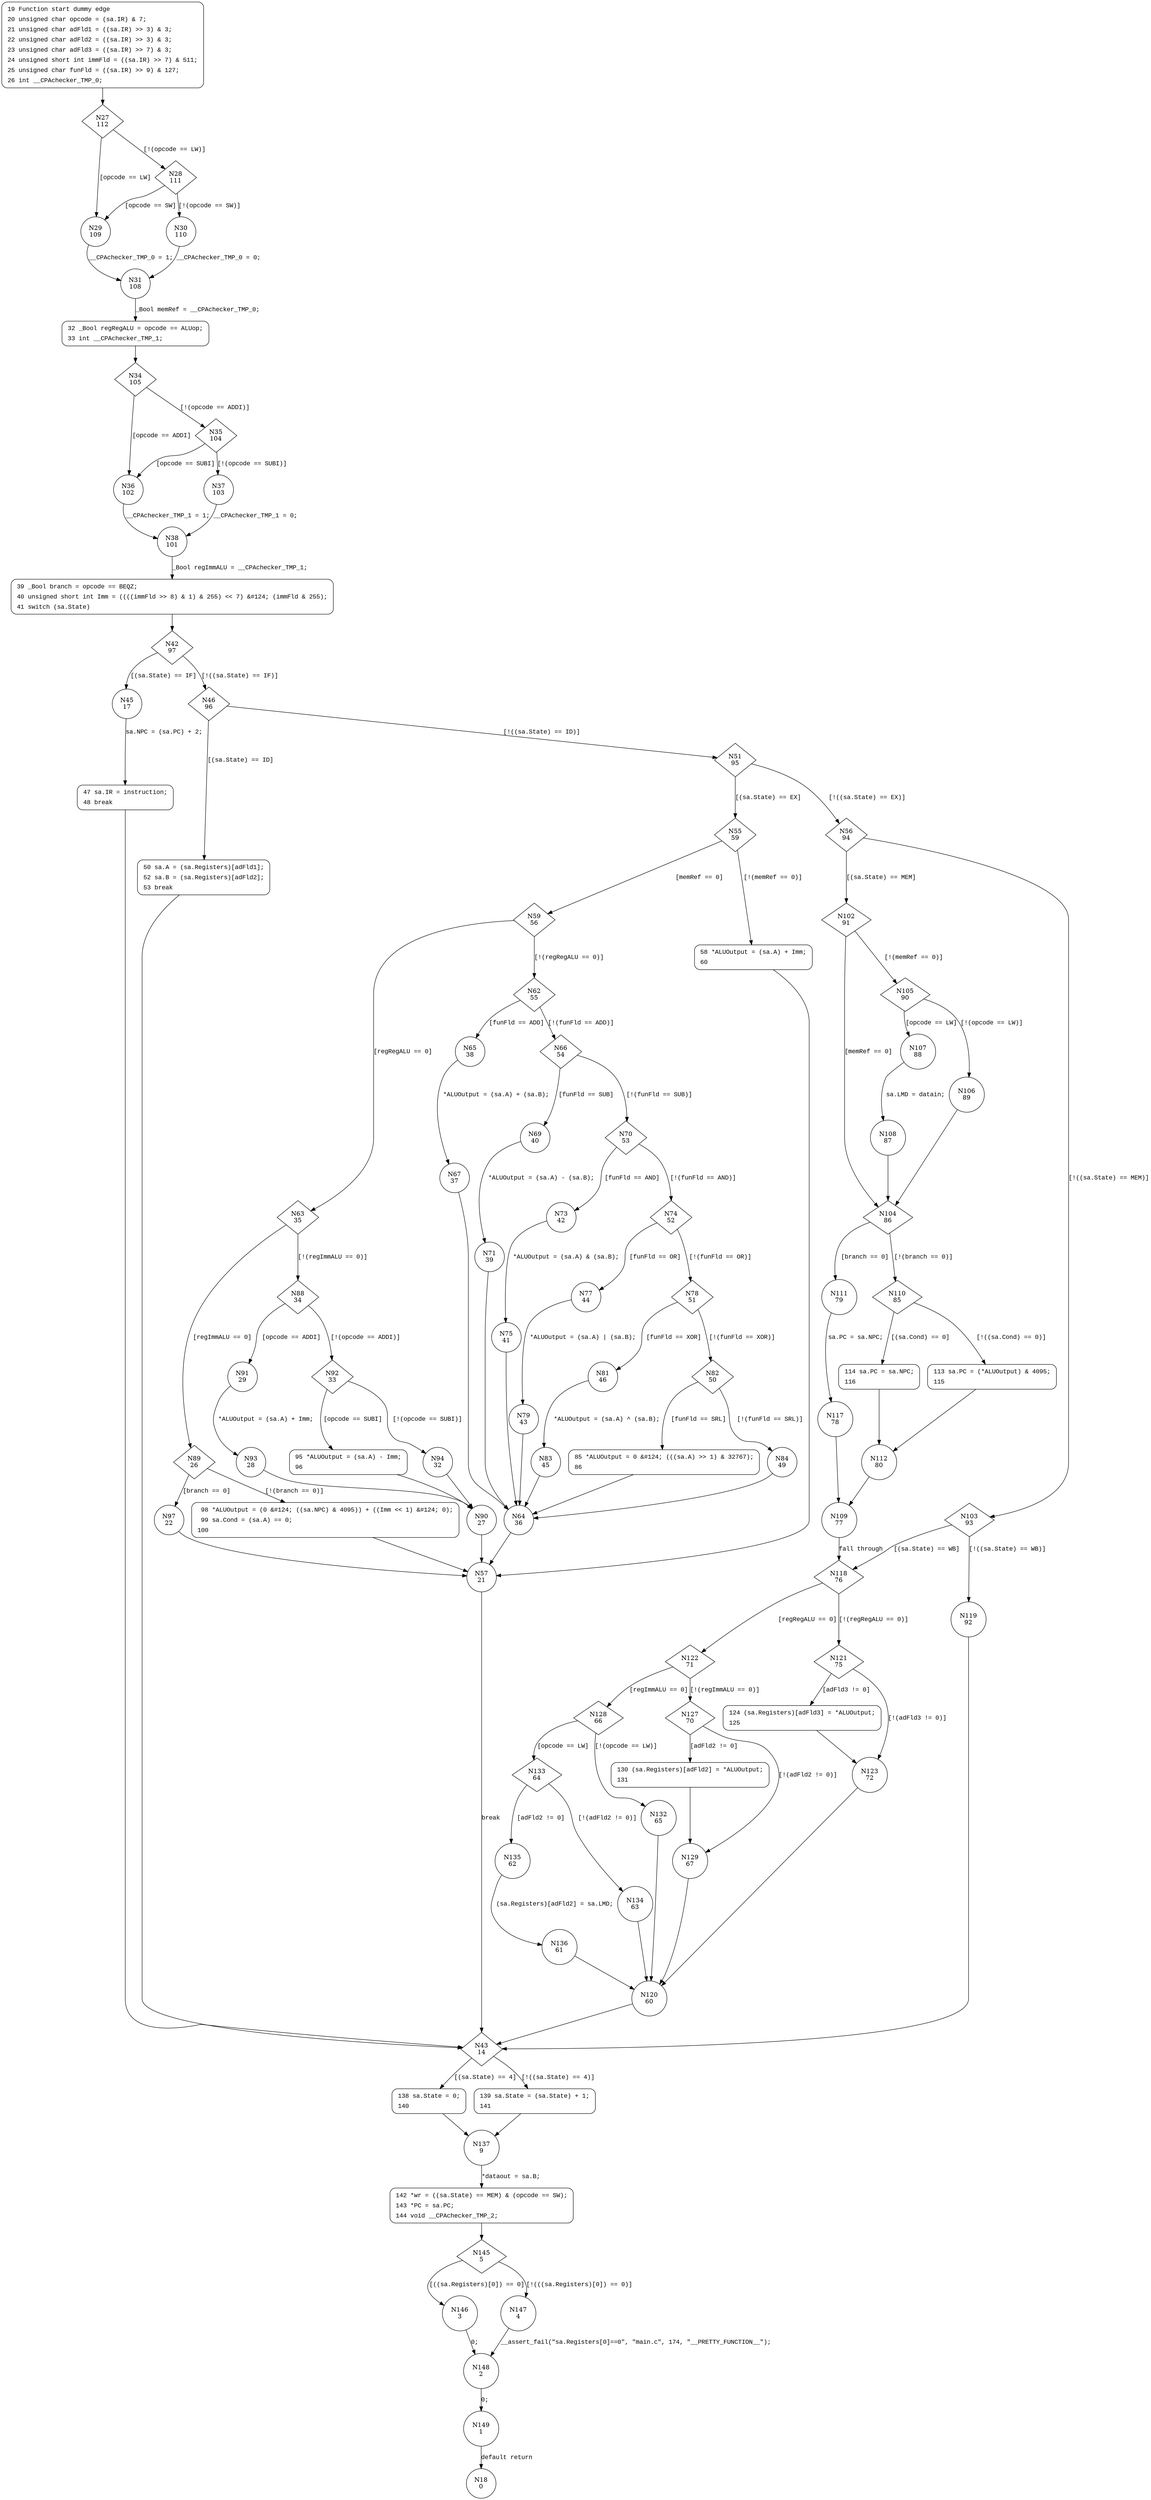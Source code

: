 digraph alu16 {
27 [shape="diamond" label="N27\n112"]
29 [shape="circle" label="N29\n109"]
28 [shape="diamond" label="N28\n111"]
30 [shape="circle" label="N30\n110"]
31 [shape="circle" label="N31\n108"]
32 [shape="circle" label="N32\n107"]
34 [shape="diamond" label="N34\n105"]
36 [shape="circle" label="N36\n102"]
35 [shape="diamond" label="N35\n104"]
37 [shape="circle" label="N37\n103"]
38 [shape="circle" label="N38\n101"]
39 [shape="circle" label="N39\n100"]
42 [shape="diamond" label="N42\n97"]
45 [shape="circle" label="N45\n17"]
46 [shape="diamond" label="N46\n96"]
50 [shape="circle" label="N50\n20"]
51 [shape="diamond" label="N51\n95"]
55 [shape="diamond" label="N55\n59"]
56 [shape="diamond" label="N56\n94"]
102 [shape="diamond" label="N102\n91"]
103 [shape="diamond" label="N103\n93"]
118 [shape="diamond" label="N118\n76"]
119 [shape="circle" label="N119\n92"]
43 [shape="diamond" label="N43\n14"]
138 [shape="circle" label="N138\n11"]
139 [shape="circle" label="N139\n13"]
137 [shape="circle" label="N137\n9"]
142 [shape="circle" label="N142\n8"]
145 [shape="diamond" label="N145\n5"]
146 [shape="circle" label="N146\n3"]
147 [shape="circle" label="N147\n4"]
148 [shape="circle" label="N148\n2"]
149 [shape="circle" label="N149\n1"]
122 [shape="diamond" label="N122\n71"]
121 [shape="diamond" label="N121\n75"]
124 [shape="circle" label="N124\n74"]
123 [shape="circle" label="N123\n72"]
120 [shape="circle" label="N120\n60"]
128 [shape="diamond" label="N128\n66"]
127 [shape="diamond" label="N127\n70"]
130 [shape="circle" label="N130\n69"]
129 [shape="circle" label="N129\n67"]
133 [shape="diamond" label="N133\n64"]
132 [shape="circle" label="N132\n65"]
135 [shape="circle" label="N135\n62"]
134 [shape="circle" label="N134\n63"]
136 [shape="circle" label="N136\n61"]
104 [shape="diamond" label="N104\n86"]
105 [shape="diamond" label="N105\n90"]
107 [shape="circle" label="N107\n88"]
106 [shape="circle" label="N106\n89"]
111 [shape="circle" label="N111\n79"]
110 [shape="diamond" label="N110\n85"]
114 [shape="circle" label="N114\n82"]
113 [shape="circle" label="N113\n84"]
112 [shape="circle" label="N112\n80"]
109 [shape="circle" label="N109\n77"]
117 [shape="circle" label="N117\n78"]
108 [shape="circle" label="N108\n87"]
59 [shape="diamond" label="N59\n56"]
58 [shape="circle" label="N58\n58"]
57 [shape="circle" label="N57\n21"]
63 [shape="diamond" label="N63\n35"]
62 [shape="diamond" label="N62\n55"]
65 [shape="circle" label="N65\n38"]
66 [shape="diamond" label="N66\n54"]
69 [shape="circle" label="N69\n40"]
70 [shape="diamond" label="N70\n53"]
73 [shape="circle" label="N73\n42"]
74 [shape="diamond" label="N74\n52"]
77 [shape="circle" label="N77\n44"]
78 [shape="diamond" label="N78\n51"]
81 [shape="circle" label="N81\n46"]
82 [shape="diamond" label="N82\n50"]
85 [shape="circle" label="N85\n48"]
84 [shape="circle" label="N84\n49"]
64 [shape="circle" label="N64\n36"]
83 [shape="circle" label="N83\n45"]
79 [shape="circle" label="N79\n43"]
75 [shape="circle" label="N75\n41"]
71 [shape="circle" label="N71\n39"]
67 [shape="circle" label="N67\n37"]
89 [shape="diamond" label="N89\n26"]
88 [shape="diamond" label="N88\n34"]
91 [shape="circle" label="N91\n29"]
92 [shape="diamond" label="N92\n33"]
95 [shape="circle" label="N95\n31"]
94 [shape="circle" label="N94\n32"]
90 [shape="circle" label="N90\n27"]
93 [shape="circle" label="N93\n28"]
97 [shape="circle" label="N97\n22"]
98 [shape="circle" label="N98\n25"]
47 [shape="circle" label="N47\n16"]
18 [shape="circle" label="N18\n0"]
19 [style="filled,bold" penwidth="1" fillcolor="white" fontname="Courier New" shape="Mrecord" label=<<table border="0" cellborder="0" cellpadding="3" bgcolor="white"><tr><td align="right">19</td><td align="left">Function start dummy edge</td></tr><tr><td align="right">20</td><td align="left">unsigned char opcode = (sa.IR) &amp; 7;</td></tr><tr><td align="right">21</td><td align="left">unsigned char adFld1 = ((sa.IR) &gt;&gt; 3) &amp; 3;</td></tr><tr><td align="right">22</td><td align="left">unsigned char adFld2 = ((sa.IR) &gt;&gt; 3) &amp; 3;</td></tr><tr><td align="right">23</td><td align="left">unsigned char adFld3 = ((sa.IR) &gt;&gt; 7) &amp; 3;</td></tr><tr><td align="right">24</td><td align="left">unsigned short int immFld = ((sa.IR) &gt;&gt; 7) &amp; 511;</td></tr><tr><td align="right">25</td><td align="left">unsigned char funFld = ((sa.IR) &gt;&gt; 9) &amp; 127;</td></tr><tr><td align="right">26</td><td align="left">int __CPAchecker_TMP_0;</td></tr></table>>]
19 -> 27[label=""]
32 [style="filled,bold" penwidth="1" fillcolor="white" fontname="Courier New" shape="Mrecord" label=<<table border="0" cellborder="0" cellpadding="3" bgcolor="white"><tr><td align="right">32</td><td align="left">_Bool regRegALU = opcode == ALUop;</td></tr><tr><td align="right">33</td><td align="left">int __CPAchecker_TMP_1;</td></tr></table>>]
32 -> 34[label=""]
39 [style="filled,bold" penwidth="1" fillcolor="white" fontname="Courier New" shape="Mrecord" label=<<table border="0" cellborder="0" cellpadding="3" bgcolor="white"><tr><td align="right">39</td><td align="left">_Bool branch = opcode == BEQZ;</td></tr><tr><td align="right">40</td><td align="left">unsigned short int Imm = ((((immFld &gt;&gt; 8) &amp; 1) &amp; 255) &lt;&lt; 7) &amp;#124; (immFld &amp; 255);</td></tr><tr><td align="right">41</td><td align="left">switch (sa.State)</td></tr></table>>]
39 -> 42[label=""]
139 [style="filled,bold" penwidth="1" fillcolor="white" fontname="Courier New" shape="Mrecord" label=<<table border="0" cellborder="0" cellpadding="3" bgcolor="white"><tr><td align="right">139</td><td align="left">sa.State = (sa.State) + 1;</td></tr><tr><td align="right">141</td><td align="left"></td></tr></table>>]
139 -> 137[label=""]
142 [style="filled,bold" penwidth="1" fillcolor="white" fontname="Courier New" shape="Mrecord" label=<<table border="0" cellborder="0" cellpadding="3" bgcolor="white"><tr><td align="right">142</td><td align="left">*wr = ((sa.State) == MEM) &amp; (opcode == SW);</td></tr><tr><td align="right">143</td><td align="left">*PC = sa.PC;</td></tr><tr><td align="right">144</td><td align="left">void __CPAchecker_TMP_2;</td></tr></table>>]
142 -> 145[label=""]
138 [style="filled,bold" penwidth="1" fillcolor="white" fontname="Courier New" shape="Mrecord" label=<<table border="0" cellborder="0" cellpadding="3" bgcolor="white"><tr><td align="right">138</td><td align="left">sa.State = 0;</td></tr><tr><td align="right">140</td><td align="left"></td></tr></table>>]
138 -> 137[label=""]
124 [style="filled,bold" penwidth="1" fillcolor="white" fontname="Courier New" shape="Mrecord" label=<<table border="0" cellborder="0" cellpadding="3" bgcolor="white"><tr><td align="right">124</td><td align="left">(sa.Registers)[adFld3] = *ALUOutput;</td></tr><tr><td align="right">125</td><td align="left"></td></tr></table>>]
124 -> 123[label=""]
130 [style="filled,bold" penwidth="1" fillcolor="white" fontname="Courier New" shape="Mrecord" label=<<table border="0" cellborder="0" cellpadding="3" bgcolor="white"><tr><td align="right">130</td><td align="left">(sa.Registers)[adFld2] = *ALUOutput;</td></tr><tr><td align="right">131</td><td align="left"></td></tr></table>>]
130 -> 129[label=""]
113 [style="filled,bold" penwidth="1" fillcolor="white" fontname="Courier New" shape="Mrecord" label=<<table border="0" cellborder="0" cellpadding="3" bgcolor="white"><tr><td align="right">113</td><td align="left">sa.PC = (*ALUOutput) &amp; 4095;</td></tr><tr><td align="right">115</td><td align="left"></td></tr></table>>]
113 -> 112[label=""]
114 [style="filled,bold" penwidth="1" fillcolor="white" fontname="Courier New" shape="Mrecord" label=<<table border="0" cellborder="0" cellpadding="3" bgcolor="white"><tr><td align="right">114</td><td align="left">sa.PC = sa.NPC;</td></tr><tr><td align="right">116</td><td align="left"></td></tr></table>>]
114 -> 112[label=""]
58 [style="filled,bold" penwidth="1" fillcolor="white" fontname="Courier New" shape="Mrecord" label=<<table border="0" cellborder="0" cellpadding="3" bgcolor="white"><tr><td align="right">58</td><td align="left">*ALUOutput = (sa.A) + Imm;</td></tr><tr><td align="right">60</td><td align="left"></td></tr></table>>]
58 -> 57[label=""]
85 [style="filled,bold" penwidth="1" fillcolor="white" fontname="Courier New" shape="Mrecord" label=<<table border="0" cellborder="0" cellpadding="3" bgcolor="white"><tr><td align="right">85</td><td align="left">*ALUOutput = 0 &amp;#124; (((sa.A) &gt;&gt; 1) &amp; 32767);</td></tr><tr><td align="right">86</td><td align="left"></td></tr></table>>]
85 -> 64[label=""]
95 [style="filled,bold" penwidth="1" fillcolor="white" fontname="Courier New" shape="Mrecord" label=<<table border="0" cellborder="0" cellpadding="3" bgcolor="white"><tr><td align="right">95</td><td align="left">*ALUOutput = (sa.A) - Imm;</td></tr><tr><td align="right">96</td><td align="left"></td></tr></table>>]
95 -> 90[label=""]
98 [style="filled,bold" penwidth="1" fillcolor="white" fontname="Courier New" shape="Mrecord" label=<<table border="0" cellborder="0" cellpadding="3" bgcolor="white"><tr><td align="right">98</td><td align="left">*ALUOutput = (0 &amp;#124; ((sa.NPC) &amp; 4095)) + ((Imm &lt;&lt; 1) &amp;#124; 0);</td></tr><tr><td align="right">99</td><td align="left">sa.Cond = (sa.A) == 0;</td></tr><tr><td align="right">100</td><td align="left"></td></tr></table>>]
98 -> 57[label=""]
50 [style="filled,bold" penwidth="1" fillcolor="white" fontname="Courier New" shape="Mrecord" label=<<table border="0" cellborder="0" cellpadding="3" bgcolor="white"><tr><td align="right">50</td><td align="left">sa.A = (sa.Registers)[adFld1];</td></tr><tr><td align="right">52</td><td align="left">sa.B = (sa.Registers)[adFld2];</td></tr><tr><td align="right">53</td><td align="left">break</td></tr></table>>]
50 -> 43[label=""]
47 [style="filled,bold" penwidth="1" fillcolor="white" fontname="Courier New" shape="Mrecord" label=<<table border="0" cellborder="0" cellpadding="3" bgcolor="white"><tr><td align="right">47</td><td align="left">sa.IR = instruction;</td></tr><tr><td align="right">48</td><td align="left">break</td></tr></table>>]
47 -> 43[label=""]
27 -> 29 [label="[opcode == LW]" fontname="Courier New"]
27 -> 28 [label="[!(opcode == LW)]" fontname="Courier New"]
28 -> 29 [label="[opcode == SW]" fontname="Courier New"]
28 -> 30 [label="[!(opcode == SW)]" fontname="Courier New"]
31 -> 32 [label="_Bool memRef = __CPAchecker_TMP_0;" fontname="Courier New"]
34 -> 36 [label="[opcode == ADDI]" fontname="Courier New"]
34 -> 35 [label="[!(opcode == ADDI)]" fontname="Courier New"]
35 -> 36 [label="[opcode == SUBI]" fontname="Courier New"]
35 -> 37 [label="[!(opcode == SUBI)]" fontname="Courier New"]
38 -> 39 [label="_Bool regImmALU = __CPAchecker_TMP_1;" fontname="Courier New"]
42 -> 45 [label="[(sa.State) == IF]" fontname="Courier New"]
42 -> 46 [label="[!((sa.State) == IF)]" fontname="Courier New"]
46 -> 50 [label="[(sa.State) == ID]" fontname="Courier New"]
46 -> 51 [label="[!((sa.State) == ID)]" fontname="Courier New"]
51 -> 55 [label="[(sa.State) == EX]" fontname="Courier New"]
51 -> 56 [label="[!((sa.State) == EX)]" fontname="Courier New"]
56 -> 102 [label="[(sa.State) == MEM]" fontname="Courier New"]
56 -> 103 [label="[!((sa.State) == MEM)]" fontname="Courier New"]
103 -> 118 [label="[(sa.State) == WB]" fontname="Courier New"]
103 -> 119 [label="[!((sa.State) == WB)]" fontname="Courier New"]
43 -> 138 [label="[(sa.State) == 4]" fontname="Courier New"]
43 -> 139 [label="[!((sa.State) == 4)]" fontname="Courier New"]
137 -> 142 [label="*dataout = sa.B;" fontname="Courier New"]
145 -> 146 [label="[((sa.Registers)[0]) == 0]" fontname="Courier New"]
145 -> 147 [label="[!(((sa.Registers)[0]) == 0)]" fontname="Courier New"]
148 -> 149 [label="0;" fontname="Courier New"]
146 -> 148 [label="0;" fontname="Courier New"]
118 -> 122 [label="[regRegALU == 0]" fontname="Courier New"]
118 -> 121 [label="[!(regRegALU == 0)]" fontname="Courier New"]
121 -> 124 [label="[adFld3 != 0]" fontname="Courier New"]
121 -> 123 [label="[!(adFld3 != 0)]" fontname="Courier New"]
123 -> 120 [label="" fontname="Courier New"]
120 -> 43 [label="" fontname="Courier New"]
122 -> 128 [label="[regImmALU == 0]" fontname="Courier New"]
122 -> 127 [label="[!(regImmALU == 0)]" fontname="Courier New"]
127 -> 130 [label="[adFld2 != 0]" fontname="Courier New"]
127 -> 129 [label="[!(adFld2 != 0)]" fontname="Courier New"]
129 -> 120 [label="" fontname="Courier New"]
128 -> 133 [label="[opcode == LW]" fontname="Courier New"]
128 -> 132 [label="[!(opcode == LW)]" fontname="Courier New"]
133 -> 135 [label="[adFld2 != 0]" fontname="Courier New"]
133 -> 134 [label="[!(adFld2 != 0)]" fontname="Courier New"]
135 -> 136 [label="(sa.Registers)[adFld2] = sa.LMD;" fontname="Courier New"]
102 -> 104 [label="[memRef == 0]" fontname="Courier New"]
102 -> 105 [label="[!(memRef == 0)]" fontname="Courier New"]
105 -> 107 [label="[opcode == LW]" fontname="Courier New"]
105 -> 106 [label="[!(opcode == LW)]" fontname="Courier New"]
104 -> 111 [label="[branch == 0]" fontname="Courier New"]
104 -> 110 [label="[!(branch == 0)]" fontname="Courier New"]
110 -> 114 [label="[(sa.Cond) == 0]" fontname="Courier New"]
110 -> 113 [label="[!((sa.Cond) == 0)]" fontname="Courier New"]
112 -> 109 [label="" fontname="Courier New"]
109 -> 118 [label="fall through" fontname="Courier New"]
111 -> 117 [label="sa.PC = sa.NPC;" fontname="Courier New"]
107 -> 108 [label="sa.LMD = datain;" fontname="Courier New"]
55 -> 59 [label="[memRef == 0]" fontname="Courier New"]
55 -> 58 [label="[!(memRef == 0)]" fontname="Courier New"]
57 -> 43 [label="break" fontname="Courier New"]
59 -> 63 [label="[regRegALU == 0]" fontname="Courier New"]
59 -> 62 [label="[!(regRegALU == 0)]" fontname="Courier New"]
62 -> 65 [label="[funFld == ADD]" fontname="Courier New"]
62 -> 66 [label="[!(funFld == ADD)]" fontname="Courier New"]
66 -> 69 [label="[funFld == SUB]" fontname="Courier New"]
66 -> 70 [label="[!(funFld == SUB)]" fontname="Courier New"]
70 -> 73 [label="[funFld == AND]" fontname="Courier New"]
70 -> 74 [label="[!(funFld == AND)]" fontname="Courier New"]
74 -> 77 [label="[funFld == OR]" fontname="Courier New"]
74 -> 78 [label="[!(funFld == OR)]" fontname="Courier New"]
78 -> 81 [label="[funFld == XOR]" fontname="Courier New"]
78 -> 82 [label="[!(funFld == XOR)]" fontname="Courier New"]
82 -> 85 [label="[funFld == SRL]" fontname="Courier New"]
82 -> 84 [label="[!(funFld == SRL)]" fontname="Courier New"]
64 -> 57 [label="" fontname="Courier New"]
81 -> 83 [label="*ALUOutput = (sa.A) ^ (sa.B);" fontname="Courier New"]
77 -> 79 [label="*ALUOutput = (sa.A) | (sa.B);" fontname="Courier New"]
73 -> 75 [label="*ALUOutput = (sa.A) & (sa.B);" fontname="Courier New"]
69 -> 71 [label="*ALUOutput = (sa.A) - (sa.B);" fontname="Courier New"]
65 -> 67 [label="*ALUOutput = (sa.A) + (sa.B);" fontname="Courier New"]
63 -> 89 [label="[regImmALU == 0]" fontname="Courier New"]
63 -> 88 [label="[!(regImmALU == 0)]" fontname="Courier New"]
88 -> 91 [label="[opcode == ADDI]" fontname="Courier New"]
88 -> 92 [label="[!(opcode == ADDI)]" fontname="Courier New"]
92 -> 95 [label="[opcode == SUBI]" fontname="Courier New"]
92 -> 94 [label="[!(opcode == SUBI)]" fontname="Courier New"]
90 -> 57 [label="" fontname="Courier New"]
91 -> 93 [label="*ALUOutput = (sa.A) + Imm;" fontname="Courier New"]
89 -> 97 [label="[branch == 0]" fontname="Courier New"]
89 -> 98 [label="[!(branch == 0)]" fontname="Courier New"]
97 -> 57 [label="" fontname="Courier New"]
45 -> 47 [label="sa.NPC = (sa.PC) + 2;" fontname="Courier New"]
36 -> 38 [label="__CPAchecker_TMP_1 = 1;" fontname="Courier New"]
29 -> 31 [label="__CPAchecker_TMP_0 = 1;" fontname="Courier New"]
30 -> 31 [label="__CPAchecker_TMP_0 = 0;" fontname="Courier New"]
37 -> 38 [label="__CPAchecker_TMP_1 = 0;" fontname="Courier New"]
119 -> 43 [label="" fontname="Courier New"]
147 -> 148 [label="__assert_fail(\"sa.Registers[0]==0\", \"main.c\", 174, \"__PRETTY_FUNCTION__\");" fontname="Courier New"]
149 -> 18 [label="default return" fontname="Courier New"]
132 -> 120 [label="" fontname="Courier New"]
134 -> 120 [label="" fontname="Courier New"]
136 -> 120 [label="" fontname="Courier New"]
106 -> 104 [label="" fontname="Courier New"]
117 -> 109 [label="" fontname="Courier New"]
108 -> 104 [label="" fontname="Courier New"]
84 -> 64 [label="" fontname="Courier New"]
83 -> 64 [label="" fontname="Courier New"]
79 -> 64 [label="" fontname="Courier New"]
75 -> 64 [label="" fontname="Courier New"]
71 -> 64 [label="" fontname="Courier New"]
67 -> 64 [label="" fontname="Courier New"]
94 -> 90 [label="" fontname="Courier New"]
93 -> 90 [label="" fontname="Courier New"]
}